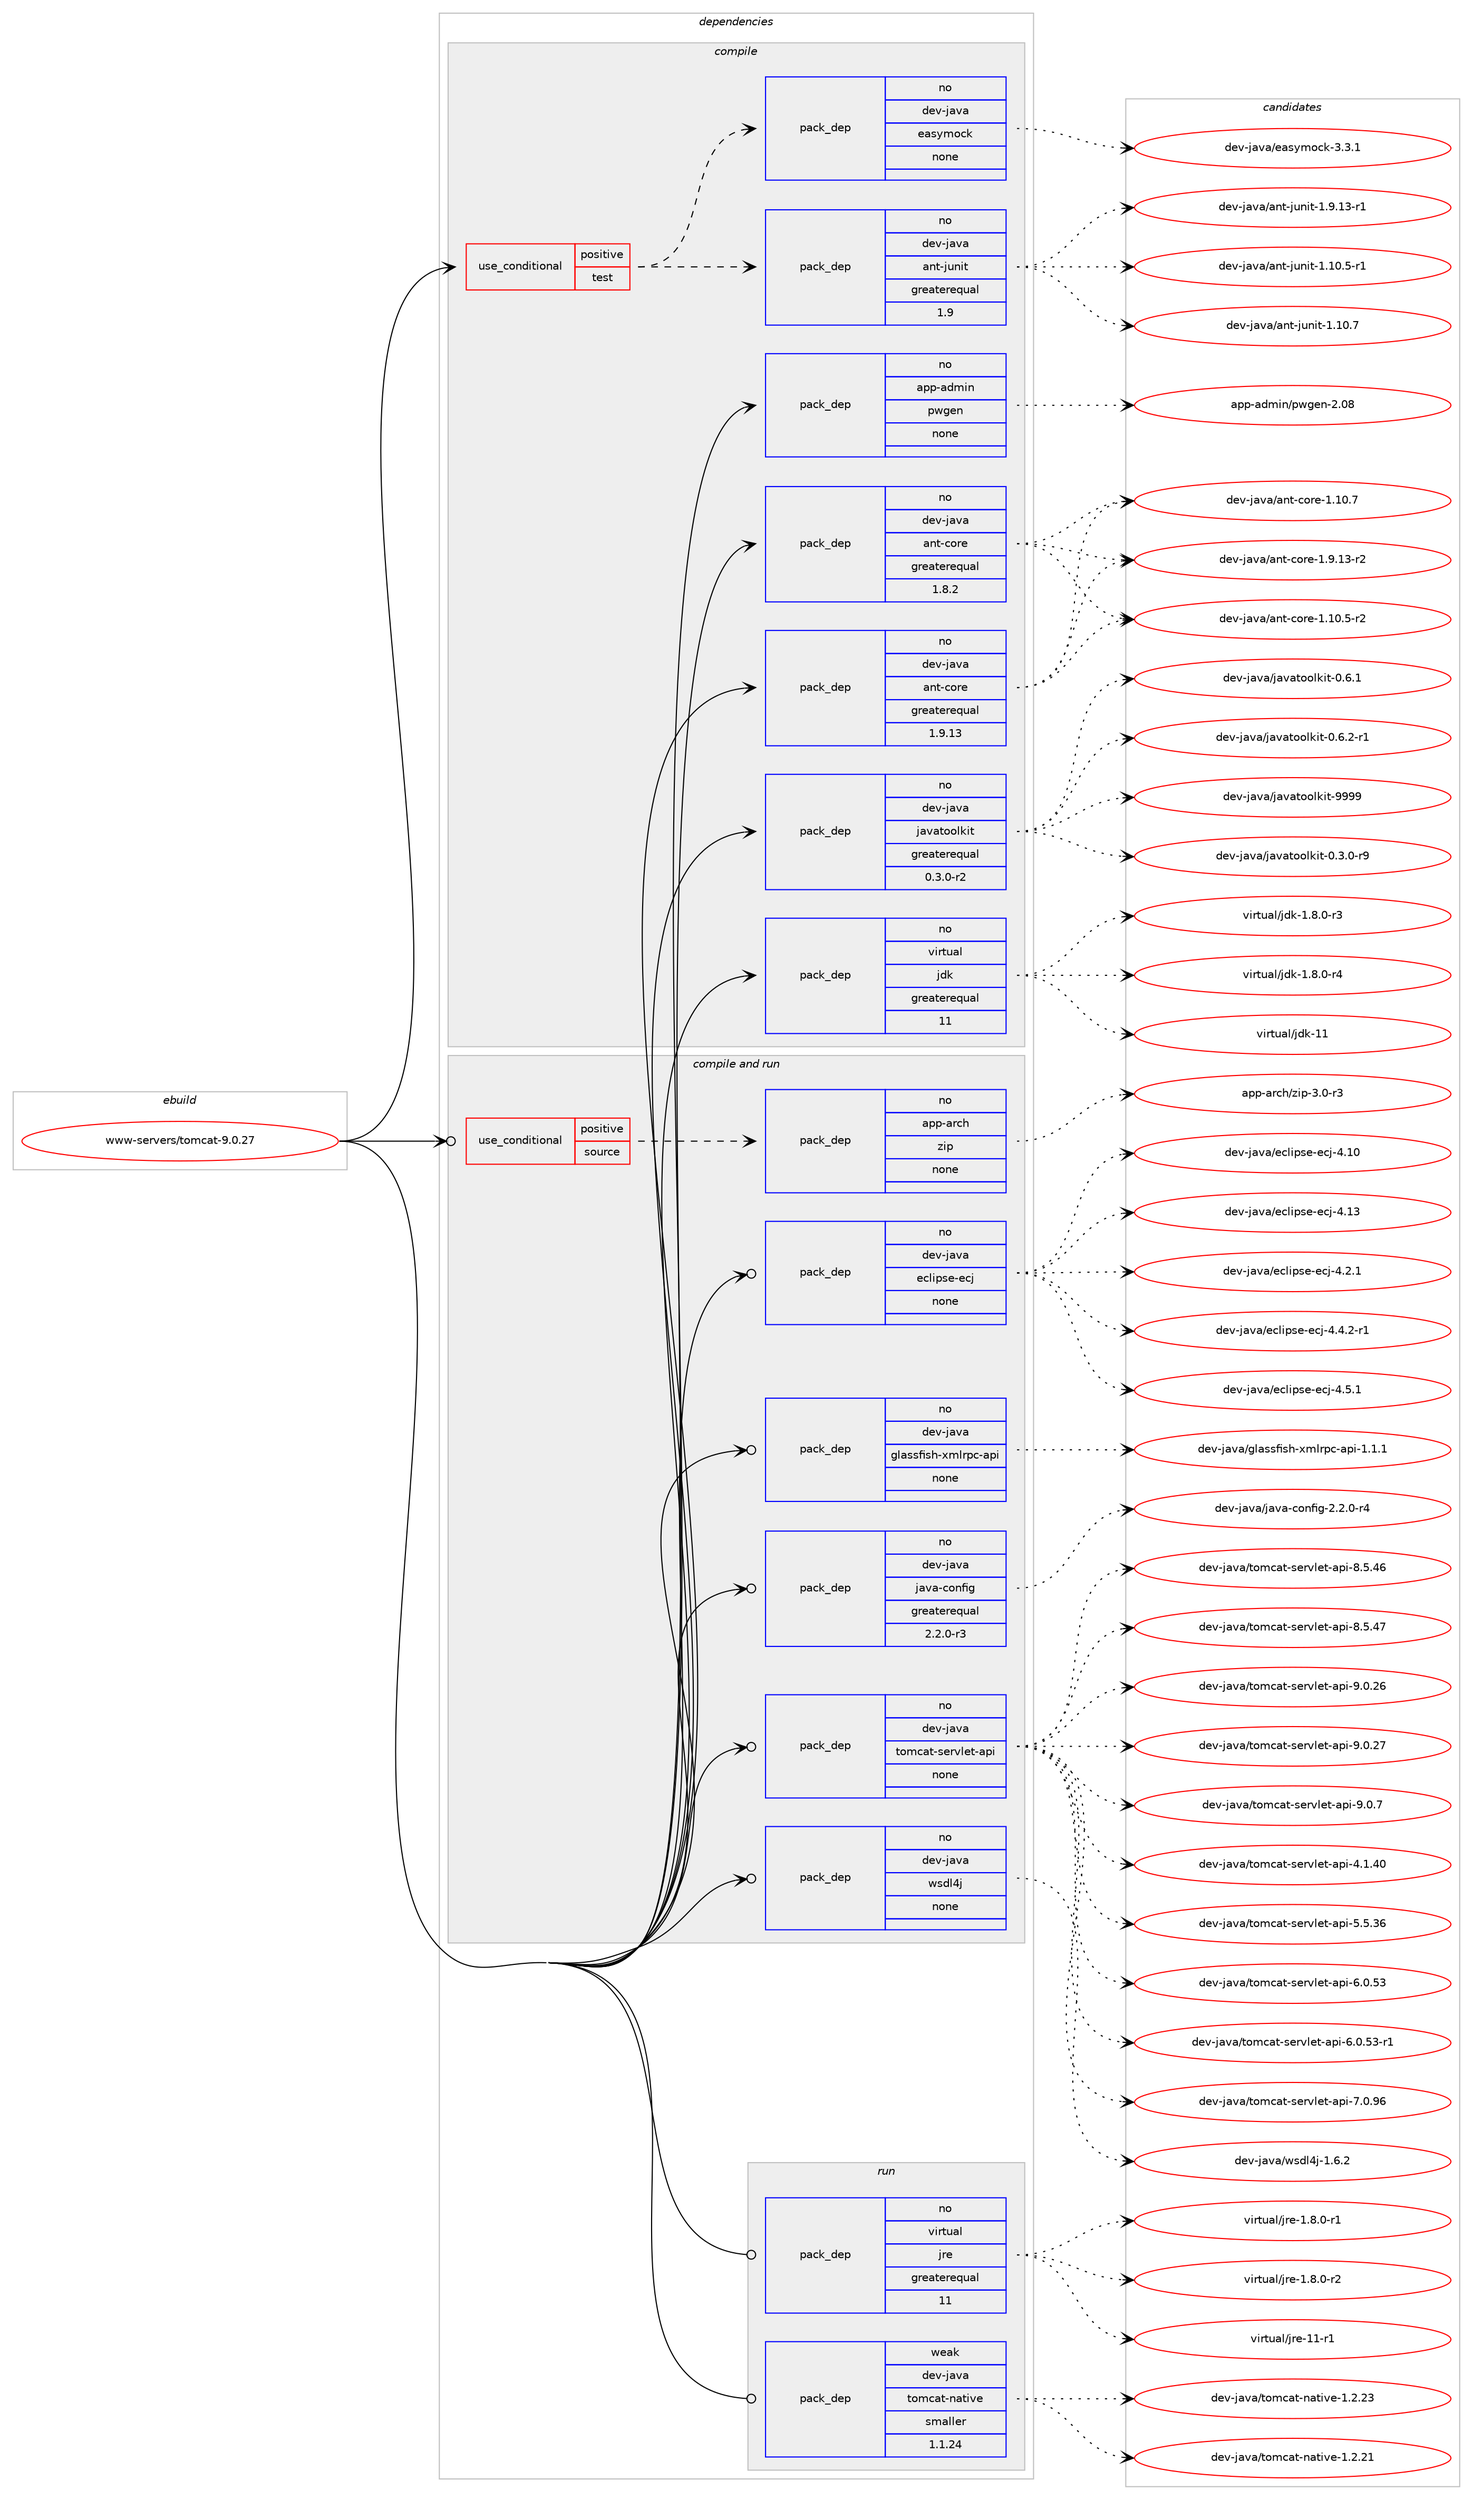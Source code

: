 digraph prolog {

# *************
# Graph options
# *************

newrank=true;
concentrate=true;
compound=true;
graph [rankdir=LR,fontname=Helvetica,fontsize=10,ranksep=1.5];#, ranksep=2.5, nodesep=0.2];
edge  [arrowhead=vee];
node  [fontname=Helvetica,fontsize=10];

# **********
# The ebuild
# **********

subgraph cluster_leftcol {
color=gray;
rank=same;
label=<<i>ebuild</i>>;
id [label="www-servers/tomcat-9.0.27", color=red, width=4, href="../www-servers/tomcat-9.0.27.svg"];
}

# ****************
# The dependencies
# ****************

subgraph cluster_midcol {
color=gray;
label=<<i>dependencies</i>>;
subgraph cluster_compile {
fillcolor="#eeeeee";
style=filled;
label=<<i>compile</i>>;
subgraph cond218471 {
dependency910994 [label=<<TABLE BORDER="0" CELLBORDER="1" CELLSPACING="0" CELLPADDING="4"><TR><TD ROWSPAN="3" CELLPADDING="10">use_conditional</TD></TR><TR><TD>positive</TD></TR><TR><TD>test</TD></TR></TABLE>>, shape=none, color=red];
subgraph pack676121 {
dependency910995 [label=<<TABLE BORDER="0" CELLBORDER="1" CELLSPACING="0" CELLPADDING="4" WIDTH="220"><TR><TD ROWSPAN="6" CELLPADDING="30">pack_dep</TD></TR><TR><TD WIDTH="110">no</TD></TR><TR><TD>dev-java</TD></TR><TR><TD>ant-junit</TD></TR><TR><TD>greaterequal</TD></TR><TR><TD>1.9</TD></TR></TABLE>>, shape=none, color=blue];
}
dependency910994:e -> dependency910995:w [weight=20,style="dashed",arrowhead="vee"];
subgraph pack676122 {
dependency910996 [label=<<TABLE BORDER="0" CELLBORDER="1" CELLSPACING="0" CELLPADDING="4" WIDTH="220"><TR><TD ROWSPAN="6" CELLPADDING="30">pack_dep</TD></TR><TR><TD WIDTH="110">no</TD></TR><TR><TD>dev-java</TD></TR><TR><TD>easymock</TD></TR><TR><TD>none</TD></TR><TR><TD></TD></TR></TABLE>>, shape=none, color=blue];
}
dependency910994:e -> dependency910996:w [weight=20,style="dashed",arrowhead="vee"];
}
id:e -> dependency910994:w [weight=20,style="solid",arrowhead="vee"];
subgraph pack676123 {
dependency910997 [label=<<TABLE BORDER="0" CELLBORDER="1" CELLSPACING="0" CELLPADDING="4" WIDTH="220"><TR><TD ROWSPAN="6" CELLPADDING="30">pack_dep</TD></TR><TR><TD WIDTH="110">no</TD></TR><TR><TD>app-admin</TD></TR><TR><TD>pwgen</TD></TR><TR><TD>none</TD></TR><TR><TD></TD></TR></TABLE>>, shape=none, color=blue];
}
id:e -> dependency910997:w [weight=20,style="solid",arrowhead="vee"];
subgraph pack676124 {
dependency910998 [label=<<TABLE BORDER="0" CELLBORDER="1" CELLSPACING="0" CELLPADDING="4" WIDTH="220"><TR><TD ROWSPAN="6" CELLPADDING="30">pack_dep</TD></TR><TR><TD WIDTH="110">no</TD></TR><TR><TD>dev-java</TD></TR><TR><TD>ant-core</TD></TR><TR><TD>greaterequal</TD></TR><TR><TD>1.8.2</TD></TR></TABLE>>, shape=none, color=blue];
}
id:e -> dependency910998:w [weight=20,style="solid",arrowhead="vee"];
subgraph pack676125 {
dependency910999 [label=<<TABLE BORDER="0" CELLBORDER="1" CELLSPACING="0" CELLPADDING="4" WIDTH="220"><TR><TD ROWSPAN="6" CELLPADDING="30">pack_dep</TD></TR><TR><TD WIDTH="110">no</TD></TR><TR><TD>dev-java</TD></TR><TR><TD>ant-core</TD></TR><TR><TD>greaterequal</TD></TR><TR><TD>1.9.13</TD></TR></TABLE>>, shape=none, color=blue];
}
id:e -> dependency910999:w [weight=20,style="solid",arrowhead="vee"];
subgraph pack676126 {
dependency911000 [label=<<TABLE BORDER="0" CELLBORDER="1" CELLSPACING="0" CELLPADDING="4" WIDTH="220"><TR><TD ROWSPAN="6" CELLPADDING="30">pack_dep</TD></TR><TR><TD WIDTH="110">no</TD></TR><TR><TD>dev-java</TD></TR><TR><TD>javatoolkit</TD></TR><TR><TD>greaterequal</TD></TR><TR><TD>0.3.0-r2</TD></TR></TABLE>>, shape=none, color=blue];
}
id:e -> dependency911000:w [weight=20,style="solid",arrowhead="vee"];
subgraph pack676127 {
dependency911001 [label=<<TABLE BORDER="0" CELLBORDER="1" CELLSPACING="0" CELLPADDING="4" WIDTH="220"><TR><TD ROWSPAN="6" CELLPADDING="30">pack_dep</TD></TR><TR><TD WIDTH="110">no</TD></TR><TR><TD>virtual</TD></TR><TR><TD>jdk</TD></TR><TR><TD>greaterequal</TD></TR><TR><TD>11</TD></TR></TABLE>>, shape=none, color=blue];
}
id:e -> dependency911001:w [weight=20,style="solid",arrowhead="vee"];
}
subgraph cluster_compileandrun {
fillcolor="#eeeeee";
style=filled;
label=<<i>compile and run</i>>;
subgraph cond218472 {
dependency911002 [label=<<TABLE BORDER="0" CELLBORDER="1" CELLSPACING="0" CELLPADDING="4"><TR><TD ROWSPAN="3" CELLPADDING="10">use_conditional</TD></TR><TR><TD>positive</TD></TR><TR><TD>source</TD></TR></TABLE>>, shape=none, color=red];
subgraph pack676128 {
dependency911003 [label=<<TABLE BORDER="0" CELLBORDER="1" CELLSPACING="0" CELLPADDING="4" WIDTH="220"><TR><TD ROWSPAN="6" CELLPADDING="30">pack_dep</TD></TR><TR><TD WIDTH="110">no</TD></TR><TR><TD>app-arch</TD></TR><TR><TD>zip</TD></TR><TR><TD>none</TD></TR><TR><TD></TD></TR></TABLE>>, shape=none, color=blue];
}
dependency911002:e -> dependency911003:w [weight=20,style="dashed",arrowhead="vee"];
}
id:e -> dependency911002:w [weight=20,style="solid",arrowhead="odotvee"];
subgraph pack676129 {
dependency911004 [label=<<TABLE BORDER="0" CELLBORDER="1" CELLSPACING="0" CELLPADDING="4" WIDTH="220"><TR><TD ROWSPAN="6" CELLPADDING="30">pack_dep</TD></TR><TR><TD WIDTH="110">no</TD></TR><TR><TD>dev-java</TD></TR><TR><TD>eclipse-ecj</TD></TR><TR><TD>none</TD></TR><TR><TD></TD></TR></TABLE>>, shape=none, color=blue];
}
id:e -> dependency911004:w [weight=20,style="solid",arrowhead="odotvee"];
subgraph pack676130 {
dependency911005 [label=<<TABLE BORDER="0" CELLBORDER="1" CELLSPACING="0" CELLPADDING="4" WIDTH="220"><TR><TD ROWSPAN="6" CELLPADDING="30">pack_dep</TD></TR><TR><TD WIDTH="110">no</TD></TR><TR><TD>dev-java</TD></TR><TR><TD>glassfish-xmlrpc-api</TD></TR><TR><TD>none</TD></TR><TR><TD></TD></TR></TABLE>>, shape=none, color=blue];
}
id:e -> dependency911005:w [weight=20,style="solid",arrowhead="odotvee"];
subgraph pack676131 {
dependency911006 [label=<<TABLE BORDER="0" CELLBORDER="1" CELLSPACING="0" CELLPADDING="4" WIDTH="220"><TR><TD ROWSPAN="6" CELLPADDING="30">pack_dep</TD></TR><TR><TD WIDTH="110">no</TD></TR><TR><TD>dev-java</TD></TR><TR><TD>java-config</TD></TR><TR><TD>greaterequal</TD></TR><TR><TD>2.2.0-r3</TD></TR></TABLE>>, shape=none, color=blue];
}
id:e -> dependency911006:w [weight=20,style="solid",arrowhead="odotvee"];
subgraph pack676132 {
dependency911007 [label=<<TABLE BORDER="0" CELLBORDER="1" CELLSPACING="0" CELLPADDING="4" WIDTH="220"><TR><TD ROWSPAN="6" CELLPADDING="30">pack_dep</TD></TR><TR><TD WIDTH="110">no</TD></TR><TR><TD>dev-java</TD></TR><TR><TD>tomcat-servlet-api</TD></TR><TR><TD>none</TD></TR><TR><TD></TD></TR></TABLE>>, shape=none, color=blue];
}
id:e -> dependency911007:w [weight=20,style="solid",arrowhead="odotvee"];
subgraph pack676133 {
dependency911008 [label=<<TABLE BORDER="0" CELLBORDER="1" CELLSPACING="0" CELLPADDING="4" WIDTH="220"><TR><TD ROWSPAN="6" CELLPADDING="30">pack_dep</TD></TR><TR><TD WIDTH="110">no</TD></TR><TR><TD>dev-java</TD></TR><TR><TD>wsdl4j</TD></TR><TR><TD>none</TD></TR><TR><TD></TD></TR></TABLE>>, shape=none, color=blue];
}
id:e -> dependency911008:w [weight=20,style="solid",arrowhead="odotvee"];
}
subgraph cluster_run {
fillcolor="#eeeeee";
style=filled;
label=<<i>run</i>>;
subgraph pack676134 {
dependency911009 [label=<<TABLE BORDER="0" CELLBORDER="1" CELLSPACING="0" CELLPADDING="4" WIDTH="220"><TR><TD ROWSPAN="6" CELLPADDING="30">pack_dep</TD></TR><TR><TD WIDTH="110">no</TD></TR><TR><TD>virtual</TD></TR><TR><TD>jre</TD></TR><TR><TD>greaterequal</TD></TR><TR><TD>11</TD></TR></TABLE>>, shape=none, color=blue];
}
id:e -> dependency911009:w [weight=20,style="solid",arrowhead="odot"];
subgraph pack676135 {
dependency911010 [label=<<TABLE BORDER="0" CELLBORDER="1" CELLSPACING="0" CELLPADDING="4" WIDTH="220"><TR><TD ROWSPAN="6" CELLPADDING="30">pack_dep</TD></TR><TR><TD WIDTH="110">weak</TD></TR><TR><TD>dev-java</TD></TR><TR><TD>tomcat-native</TD></TR><TR><TD>smaller</TD></TR><TR><TD>1.1.24</TD></TR></TABLE>>, shape=none, color=blue];
}
id:e -> dependency911010:w [weight=20,style="solid",arrowhead="odot"];
}
}

# **************
# The candidates
# **************

subgraph cluster_choices {
rank=same;
color=gray;
label=<<i>candidates</i>>;

subgraph choice676121 {
color=black;
nodesep=1;
choice100101118451069711897479711011645106117110105116454946494846534511449 [label="dev-java/ant-junit-1.10.5-r1", color=red, width=4,href="../dev-java/ant-junit-1.10.5-r1.svg"];
choice10010111845106971189747971101164510611711010511645494649484655 [label="dev-java/ant-junit-1.10.7", color=red, width=4,href="../dev-java/ant-junit-1.10.7.svg"];
choice100101118451069711897479711011645106117110105116454946574649514511449 [label="dev-java/ant-junit-1.9.13-r1", color=red, width=4,href="../dev-java/ant-junit-1.9.13-r1.svg"];
dependency910995:e -> choice100101118451069711897479711011645106117110105116454946494846534511449:w [style=dotted,weight="100"];
dependency910995:e -> choice10010111845106971189747971101164510611711010511645494649484655:w [style=dotted,weight="100"];
dependency910995:e -> choice100101118451069711897479711011645106117110105116454946574649514511449:w [style=dotted,weight="100"];
}
subgraph choice676122 {
color=black;
nodesep=1;
choice100101118451069711897471019711512110911199107455146514649 [label="dev-java/easymock-3.3.1", color=red, width=4,href="../dev-java/easymock-3.3.1.svg"];
dependency910996:e -> choice100101118451069711897471019711512110911199107455146514649:w [style=dotted,weight="100"];
}
subgraph choice676123 {
color=black;
nodesep=1;
choice971121124597100109105110471121191031011104550464856 [label="app-admin/pwgen-2.08", color=red, width=4,href="../app-admin/pwgen-2.08.svg"];
dependency910997:e -> choice971121124597100109105110471121191031011104550464856:w [style=dotted,weight="100"];
}
subgraph choice676124 {
color=black;
nodesep=1;
choice10010111845106971189747971101164599111114101454946494846534511450 [label="dev-java/ant-core-1.10.5-r2", color=red, width=4,href="../dev-java/ant-core-1.10.5-r2.svg"];
choice1001011184510697118974797110116459911111410145494649484655 [label="dev-java/ant-core-1.10.7", color=red, width=4,href="../dev-java/ant-core-1.10.7.svg"];
choice10010111845106971189747971101164599111114101454946574649514511450 [label="dev-java/ant-core-1.9.13-r2", color=red, width=4,href="../dev-java/ant-core-1.9.13-r2.svg"];
dependency910998:e -> choice10010111845106971189747971101164599111114101454946494846534511450:w [style=dotted,weight="100"];
dependency910998:e -> choice1001011184510697118974797110116459911111410145494649484655:w [style=dotted,weight="100"];
dependency910998:e -> choice10010111845106971189747971101164599111114101454946574649514511450:w [style=dotted,weight="100"];
}
subgraph choice676125 {
color=black;
nodesep=1;
choice10010111845106971189747971101164599111114101454946494846534511450 [label="dev-java/ant-core-1.10.5-r2", color=red, width=4,href="../dev-java/ant-core-1.10.5-r2.svg"];
choice1001011184510697118974797110116459911111410145494649484655 [label="dev-java/ant-core-1.10.7", color=red, width=4,href="../dev-java/ant-core-1.10.7.svg"];
choice10010111845106971189747971101164599111114101454946574649514511450 [label="dev-java/ant-core-1.9.13-r2", color=red, width=4,href="../dev-java/ant-core-1.9.13-r2.svg"];
dependency910999:e -> choice10010111845106971189747971101164599111114101454946494846534511450:w [style=dotted,weight="100"];
dependency910999:e -> choice1001011184510697118974797110116459911111410145494649484655:w [style=dotted,weight="100"];
dependency910999:e -> choice10010111845106971189747971101164599111114101454946574649514511450:w [style=dotted,weight="100"];
}
subgraph choice676126 {
color=black;
nodesep=1;
choice1001011184510697118974710697118971161111111081071051164548465146484511457 [label="dev-java/javatoolkit-0.3.0-r9", color=red, width=4,href="../dev-java/javatoolkit-0.3.0-r9.svg"];
choice100101118451069711897471069711897116111111108107105116454846544649 [label="dev-java/javatoolkit-0.6.1", color=red, width=4,href="../dev-java/javatoolkit-0.6.1.svg"];
choice1001011184510697118974710697118971161111111081071051164548465446504511449 [label="dev-java/javatoolkit-0.6.2-r1", color=red, width=4,href="../dev-java/javatoolkit-0.6.2-r1.svg"];
choice1001011184510697118974710697118971161111111081071051164557575757 [label="dev-java/javatoolkit-9999", color=red, width=4,href="../dev-java/javatoolkit-9999.svg"];
dependency911000:e -> choice1001011184510697118974710697118971161111111081071051164548465146484511457:w [style=dotted,weight="100"];
dependency911000:e -> choice100101118451069711897471069711897116111111108107105116454846544649:w [style=dotted,weight="100"];
dependency911000:e -> choice1001011184510697118974710697118971161111111081071051164548465446504511449:w [style=dotted,weight="100"];
dependency911000:e -> choice1001011184510697118974710697118971161111111081071051164557575757:w [style=dotted,weight="100"];
}
subgraph choice676127 {
color=black;
nodesep=1;
choice11810511411611797108471061001074549465646484511451 [label="virtual/jdk-1.8.0-r3", color=red, width=4,href="../virtual/jdk-1.8.0-r3.svg"];
choice11810511411611797108471061001074549465646484511452 [label="virtual/jdk-1.8.0-r4", color=red, width=4,href="../virtual/jdk-1.8.0-r4.svg"];
choice1181051141161179710847106100107454949 [label="virtual/jdk-11", color=red, width=4,href="../virtual/jdk-11.svg"];
dependency911001:e -> choice11810511411611797108471061001074549465646484511451:w [style=dotted,weight="100"];
dependency911001:e -> choice11810511411611797108471061001074549465646484511452:w [style=dotted,weight="100"];
dependency911001:e -> choice1181051141161179710847106100107454949:w [style=dotted,weight="100"];
}
subgraph choice676128 {
color=black;
nodesep=1;
choice9711211245971149910447122105112455146484511451 [label="app-arch/zip-3.0-r3", color=red, width=4,href="../app-arch/zip-3.0-r3.svg"];
dependency911003:e -> choice9711211245971149910447122105112455146484511451:w [style=dotted,weight="100"];
}
subgraph choice676129 {
color=black;
nodesep=1;
choice100101118451069711897471019910810511211510145101991064552464948 [label="dev-java/eclipse-ecj-4.10", color=red, width=4,href="../dev-java/eclipse-ecj-4.10.svg"];
choice100101118451069711897471019910810511211510145101991064552464951 [label="dev-java/eclipse-ecj-4.13", color=red, width=4,href="../dev-java/eclipse-ecj-4.13.svg"];
choice10010111845106971189747101991081051121151014510199106455246504649 [label="dev-java/eclipse-ecj-4.2.1", color=red, width=4,href="../dev-java/eclipse-ecj-4.2.1.svg"];
choice100101118451069711897471019910810511211510145101991064552465246504511449 [label="dev-java/eclipse-ecj-4.4.2-r1", color=red, width=4,href="../dev-java/eclipse-ecj-4.4.2-r1.svg"];
choice10010111845106971189747101991081051121151014510199106455246534649 [label="dev-java/eclipse-ecj-4.5.1", color=red, width=4,href="../dev-java/eclipse-ecj-4.5.1.svg"];
dependency911004:e -> choice100101118451069711897471019910810511211510145101991064552464948:w [style=dotted,weight="100"];
dependency911004:e -> choice100101118451069711897471019910810511211510145101991064552464951:w [style=dotted,weight="100"];
dependency911004:e -> choice10010111845106971189747101991081051121151014510199106455246504649:w [style=dotted,weight="100"];
dependency911004:e -> choice100101118451069711897471019910810511211510145101991064552465246504511449:w [style=dotted,weight="100"];
dependency911004:e -> choice10010111845106971189747101991081051121151014510199106455246534649:w [style=dotted,weight="100"];
}
subgraph choice676130 {
color=black;
nodesep=1;
choice100101118451069711897471031089711511510210511510445120109108114112994597112105454946494649 [label="dev-java/glassfish-xmlrpc-api-1.1.1", color=red, width=4,href="../dev-java/glassfish-xmlrpc-api-1.1.1.svg"];
dependency911005:e -> choice100101118451069711897471031089711511510210511510445120109108114112994597112105454946494649:w [style=dotted,weight="100"];
}
subgraph choice676131 {
color=black;
nodesep=1;
choice10010111845106971189747106971189745991111101021051034550465046484511452 [label="dev-java/java-config-2.2.0-r4", color=red, width=4,href="../dev-java/java-config-2.2.0-r4.svg"];
dependency911006:e -> choice10010111845106971189747106971189745991111101021051034550465046484511452:w [style=dotted,weight="100"];
}
subgraph choice676132 {
color=black;
nodesep=1;
choice10010111845106971189747116111109999711645115101114118108101116459711210545524649465248 [label="dev-java/tomcat-servlet-api-4.1.40", color=red, width=4,href="../dev-java/tomcat-servlet-api-4.1.40.svg"];
choice10010111845106971189747116111109999711645115101114118108101116459711210545534653465154 [label="dev-java/tomcat-servlet-api-5.5.36", color=red, width=4,href="../dev-java/tomcat-servlet-api-5.5.36.svg"];
choice10010111845106971189747116111109999711645115101114118108101116459711210545544648465351 [label="dev-java/tomcat-servlet-api-6.0.53", color=red, width=4,href="../dev-java/tomcat-servlet-api-6.0.53.svg"];
choice100101118451069711897471161111099997116451151011141181081011164597112105455446484653514511449 [label="dev-java/tomcat-servlet-api-6.0.53-r1", color=red, width=4,href="../dev-java/tomcat-servlet-api-6.0.53-r1.svg"];
choice10010111845106971189747116111109999711645115101114118108101116459711210545554648465754 [label="dev-java/tomcat-servlet-api-7.0.96", color=red, width=4,href="../dev-java/tomcat-servlet-api-7.0.96.svg"];
choice10010111845106971189747116111109999711645115101114118108101116459711210545564653465254 [label="dev-java/tomcat-servlet-api-8.5.46", color=red, width=4,href="../dev-java/tomcat-servlet-api-8.5.46.svg"];
choice10010111845106971189747116111109999711645115101114118108101116459711210545564653465255 [label="dev-java/tomcat-servlet-api-8.5.47", color=red, width=4,href="../dev-java/tomcat-servlet-api-8.5.47.svg"];
choice10010111845106971189747116111109999711645115101114118108101116459711210545574648465054 [label="dev-java/tomcat-servlet-api-9.0.26", color=red, width=4,href="../dev-java/tomcat-servlet-api-9.0.26.svg"];
choice10010111845106971189747116111109999711645115101114118108101116459711210545574648465055 [label="dev-java/tomcat-servlet-api-9.0.27", color=red, width=4,href="../dev-java/tomcat-servlet-api-9.0.27.svg"];
choice100101118451069711897471161111099997116451151011141181081011164597112105455746484655 [label="dev-java/tomcat-servlet-api-9.0.7", color=red, width=4,href="../dev-java/tomcat-servlet-api-9.0.7.svg"];
dependency911007:e -> choice10010111845106971189747116111109999711645115101114118108101116459711210545524649465248:w [style=dotted,weight="100"];
dependency911007:e -> choice10010111845106971189747116111109999711645115101114118108101116459711210545534653465154:w [style=dotted,weight="100"];
dependency911007:e -> choice10010111845106971189747116111109999711645115101114118108101116459711210545544648465351:w [style=dotted,weight="100"];
dependency911007:e -> choice100101118451069711897471161111099997116451151011141181081011164597112105455446484653514511449:w [style=dotted,weight="100"];
dependency911007:e -> choice10010111845106971189747116111109999711645115101114118108101116459711210545554648465754:w [style=dotted,weight="100"];
dependency911007:e -> choice10010111845106971189747116111109999711645115101114118108101116459711210545564653465254:w [style=dotted,weight="100"];
dependency911007:e -> choice10010111845106971189747116111109999711645115101114118108101116459711210545564653465255:w [style=dotted,weight="100"];
dependency911007:e -> choice10010111845106971189747116111109999711645115101114118108101116459711210545574648465054:w [style=dotted,weight="100"];
dependency911007:e -> choice10010111845106971189747116111109999711645115101114118108101116459711210545574648465055:w [style=dotted,weight="100"];
dependency911007:e -> choice100101118451069711897471161111099997116451151011141181081011164597112105455746484655:w [style=dotted,weight="100"];
}
subgraph choice676133 {
color=black;
nodesep=1;
choice1001011184510697118974711911510010852106454946544650 [label="dev-java/wsdl4j-1.6.2", color=red, width=4,href="../dev-java/wsdl4j-1.6.2.svg"];
dependency911008:e -> choice1001011184510697118974711911510010852106454946544650:w [style=dotted,weight="100"];
}
subgraph choice676134 {
color=black;
nodesep=1;
choice11810511411611797108471061141014549465646484511449 [label="virtual/jre-1.8.0-r1", color=red, width=4,href="../virtual/jre-1.8.0-r1.svg"];
choice11810511411611797108471061141014549465646484511450 [label="virtual/jre-1.8.0-r2", color=red, width=4,href="../virtual/jre-1.8.0-r2.svg"];
choice11810511411611797108471061141014549494511449 [label="virtual/jre-11-r1", color=red, width=4,href="../virtual/jre-11-r1.svg"];
dependency911009:e -> choice11810511411611797108471061141014549465646484511449:w [style=dotted,weight="100"];
dependency911009:e -> choice11810511411611797108471061141014549465646484511450:w [style=dotted,weight="100"];
dependency911009:e -> choice11810511411611797108471061141014549494511449:w [style=dotted,weight="100"];
}
subgraph choice676135 {
color=black;
nodesep=1;
choice100101118451069711897471161111099997116451109711610511810145494650465049 [label="dev-java/tomcat-native-1.2.21", color=red, width=4,href="../dev-java/tomcat-native-1.2.21.svg"];
choice100101118451069711897471161111099997116451109711610511810145494650465051 [label="dev-java/tomcat-native-1.2.23", color=red, width=4,href="../dev-java/tomcat-native-1.2.23.svg"];
dependency911010:e -> choice100101118451069711897471161111099997116451109711610511810145494650465049:w [style=dotted,weight="100"];
dependency911010:e -> choice100101118451069711897471161111099997116451109711610511810145494650465051:w [style=dotted,weight="100"];
}
}

}
